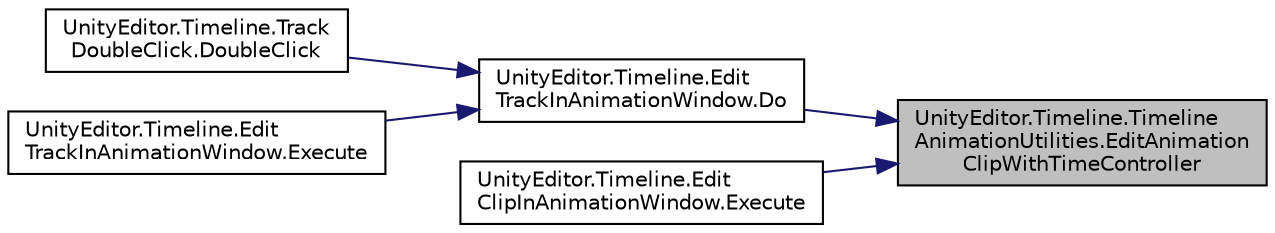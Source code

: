 digraph "UnityEditor.Timeline.TimelineAnimationUtilities.EditAnimationClipWithTimeController"
{
 // LATEX_PDF_SIZE
  edge [fontname="Helvetica",fontsize="10",labelfontname="Helvetica",labelfontsize="10"];
  node [fontname="Helvetica",fontsize="10",shape=record];
  rankdir="RL";
  Node1 [label="UnityEditor.Timeline.Timeline\lAnimationUtilities.EditAnimation\lClipWithTimeController",height=0.2,width=0.4,color="black", fillcolor="grey75", style="filled", fontcolor="black",tooltip=" "];
  Node1 -> Node2 [dir="back",color="midnightblue",fontsize="10",style="solid",fontname="Helvetica"];
  Node2 [label="UnityEditor.Timeline.Edit\lTrackInAnimationWindow.Do",height=0.2,width=0.4,color="black", fillcolor="white", style="filled",URL="$class_unity_editor_1_1_timeline_1_1_edit_track_in_animation_window.html#acf9a5e0f36bb4d60274a7ff77455e8f7",tooltip=" "];
  Node2 -> Node3 [dir="back",color="midnightblue",fontsize="10",style="solid",fontname="Helvetica"];
  Node3 [label="UnityEditor.Timeline.Track\lDoubleClick.DoubleClick",height=0.2,width=0.4,color="black", fillcolor="white", style="filled",URL="$class_unity_editor_1_1_timeline_1_1_track_double_click.html#acc6f5d23205de0f1056cba2c0edfb325",tooltip=" "];
  Node2 -> Node4 [dir="back",color="midnightblue",fontsize="10",style="solid",fontname="Helvetica"];
  Node4 [label="UnityEditor.Timeline.Edit\lTrackInAnimationWindow.Execute",height=0.2,width=0.4,color="black", fillcolor="white", style="filled",URL="$class_unity_editor_1_1_timeline_1_1_edit_track_in_animation_window.html#ae08a7b6ef8a9ad3b1a9f6494c7b17ca4",tooltip=" "];
  Node1 -> Node5 [dir="back",color="midnightblue",fontsize="10",style="solid",fontname="Helvetica"];
  Node5 [label="UnityEditor.Timeline.Edit\lClipInAnimationWindow.Execute",height=0.2,width=0.4,color="black", fillcolor="white", style="filled",URL="$class_unity_editor_1_1_timeline_1_1_edit_clip_in_animation_window.html#ab50c153c091984a11544a13416adcc1a",tooltip=" "];
}
